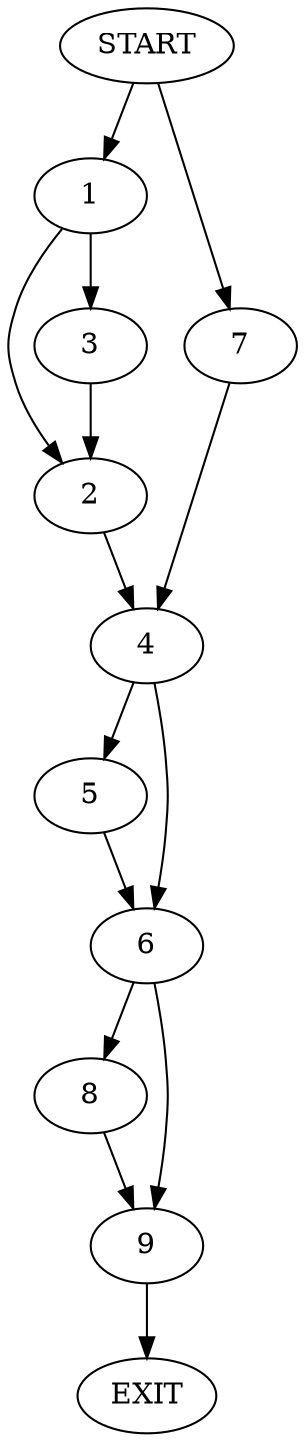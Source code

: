 digraph {
0 [label="START"]
10 [label="EXIT"]
0 -> 1
1 -> 2
1 -> 3
2 -> 4
3 -> 2
4 -> 5
4 -> 6
0 -> 7
7 -> 4
6 -> 8
6 -> 9
5 -> 6
8 -> 9
9 -> 10
}
